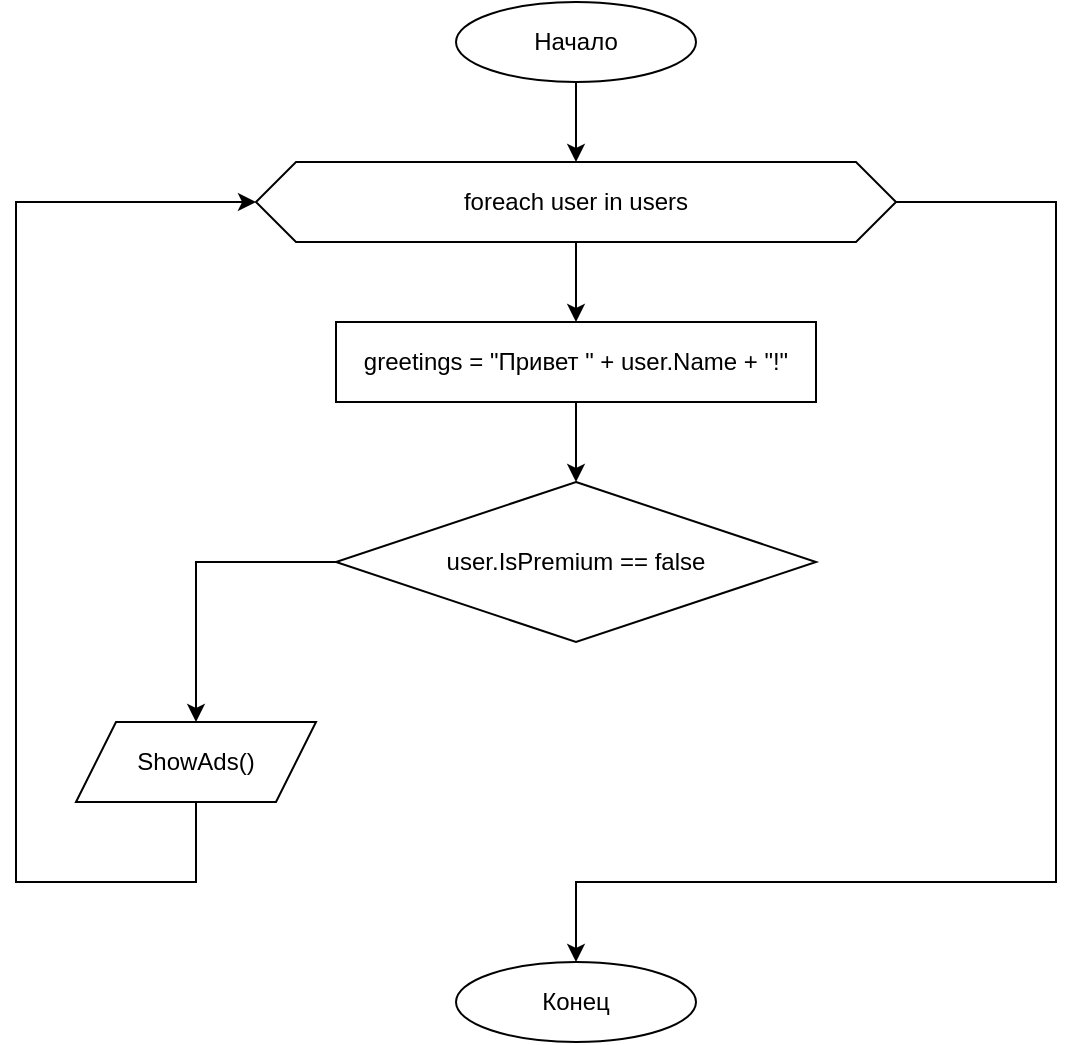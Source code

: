 <mxfile version="21.0.6" type="github">
  <diagram id="C5RBs43oDa-KdzZeNtuy" name="Page-1">
    <mxGraphModel dx="1066" dy="621" grid="1" gridSize="10" guides="1" tooltips="1" connect="1" arrows="1" fold="1" page="1" pageScale="1" pageWidth="827" pageHeight="1169" math="0" shadow="0">
      <root>
        <mxCell id="WIyWlLk6GJQsqaUBKTNV-0" />
        <mxCell id="WIyWlLk6GJQsqaUBKTNV-1" parent="WIyWlLk6GJQsqaUBKTNV-0" />
        <mxCell id="uL82fjpLGH_3wWmLR3hC-0" value="Начало" style="ellipse;whiteSpace=wrap;html=1;" vertex="1" parent="WIyWlLk6GJQsqaUBKTNV-1">
          <mxGeometry x="340" y="40" width="120" height="40" as="geometry" />
        </mxCell>
        <mxCell id="uL82fjpLGH_3wWmLR3hC-1" value="" style="endArrow=classic;html=1;rounded=0;exitX=0.5;exitY=1;exitDx=0;exitDy=0;" edge="1" parent="WIyWlLk6GJQsqaUBKTNV-1" source="uL82fjpLGH_3wWmLR3hC-0">
          <mxGeometry width="50" height="50" relative="1" as="geometry">
            <mxPoint x="400" y="100" as="sourcePoint" />
            <mxPoint x="400" y="120" as="targetPoint" />
          </mxGeometry>
        </mxCell>
        <mxCell id="uL82fjpLGH_3wWmLR3hC-2" value="foreach user in users" style="shape=hexagon;perimeter=hexagonPerimeter2;whiteSpace=wrap;html=1;fixedSize=1;" vertex="1" parent="WIyWlLk6GJQsqaUBKTNV-1">
          <mxGeometry x="240" y="120" width="320" height="40" as="geometry" />
        </mxCell>
        <mxCell id="uL82fjpLGH_3wWmLR3hC-5" value="" style="endArrow=classic;html=1;rounded=0;exitX=0.5;exitY=1;exitDx=0;exitDy=0;" edge="1" parent="WIyWlLk6GJQsqaUBKTNV-1" source="uL82fjpLGH_3wWmLR3hC-2">
          <mxGeometry width="50" height="50" relative="1" as="geometry">
            <mxPoint x="390" y="350" as="sourcePoint" />
            <mxPoint x="400" y="200" as="targetPoint" />
          </mxGeometry>
        </mxCell>
        <mxCell id="uL82fjpLGH_3wWmLR3hC-6" value="greetings =&amp;nbsp;&quot;Привет &quot; + user.Name + &quot;!&quot;" style="rounded=0;whiteSpace=wrap;html=1;" vertex="1" parent="WIyWlLk6GJQsqaUBKTNV-1">
          <mxGeometry x="280" y="200" width="240" height="40" as="geometry" />
        </mxCell>
        <mxCell id="uL82fjpLGH_3wWmLR3hC-7" value="" style="endArrow=classic;html=1;rounded=0;exitX=0.5;exitY=1;exitDx=0;exitDy=0;" edge="1" parent="WIyWlLk6GJQsqaUBKTNV-1" source="uL82fjpLGH_3wWmLR3hC-6">
          <mxGeometry width="50" height="50" relative="1" as="geometry">
            <mxPoint x="390" y="340" as="sourcePoint" />
            <mxPoint x="400" y="280" as="targetPoint" />
          </mxGeometry>
        </mxCell>
        <mxCell id="uL82fjpLGH_3wWmLR3hC-10" value="" style="edgeStyle=orthogonalEdgeStyle;rounded=0;orthogonalLoop=1;jettySize=auto;html=1;" edge="1" parent="WIyWlLk6GJQsqaUBKTNV-1" source="uL82fjpLGH_3wWmLR3hC-8" target="uL82fjpLGH_3wWmLR3hC-9">
          <mxGeometry relative="1" as="geometry" />
        </mxCell>
        <mxCell id="uL82fjpLGH_3wWmLR3hC-8" value="user.IsPremium == false" style="rhombus;whiteSpace=wrap;html=1;" vertex="1" parent="WIyWlLk6GJQsqaUBKTNV-1">
          <mxGeometry x="280" y="280" width="240" height="80" as="geometry" />
        </mxCell>
        <mxCell id="uL82fjpLGH_3wWmLR3hC-9" value="ShowAds()" style="shape=parallelogram;perimeter=parallelogramPerimeter;whiteSpace=wrap;html=1;fixedSize=1;" vertex="1" parent="WIyWlLk6GJQsqaUBKTNV-1">
          <mxGeometry x="150" y="400" width="120" height="40" as="geometry" />
        </mxCell>
        <mxCell id="uL82fjpLGH_3wWmLR3hC-11" value="" style="endArrow=classic;html=1;rounded=0;exitX=0.5;exitY=1;exitDx=0;exitDy=0;entryX=0;entryY=0.5;entryDx=0;entryDy=0;" edge="1" parent="WIyWlLk6GJQsqaUBKTNV-1" source="uL82fjpLGH_3wWmLR3hC-9" target="uL82fjpLGH_3wWmLR3hC-2">
          <mxGeometry width="50" height="50" relative="1" as="geometry">
            <mxPoint x="390" y="340" as="sourcePoint" />
            <mxPoint x="140" y="230" as="targetPoint" />
            <Array as="points">
              <mxPoint x="210" y="480" />
              <mxPoint x="120" y="480" />
              <mxPoint x="120" y="140" />
            </Array>
          </mxGeometry>
        </mxCell>
        <mxCell id="uL82fjpLGH_3wWmLR3hC-12" value="" style="endArrow=classic;html=1;rounded=0;exitX=1;exitY=0.5;exitDx=0;exitDy=0;" edge="1" parent="WIyWlLk6GJQsqaUBKTNV-1" source="uL82fjpLGH_3wWmLR3hC-2">
          <mxGeometry width="50" height="50" relative="1" as="geometry">
            <mxPoint x="580" y="270" as="sourcePoint" />
            <mxPoint x="400" y="520" as="targetPoint" />
            <Array as="points">
              <mxPoint x="640" y="140" />
              <mxPoint x="640" y="480" />
              <mxPoint x="400" y="480" />
            </Array>
          </mxGeometry>
        </mxCell>
        <mxCell id="uL82fjpLGH_3wWmLR3hC-14" value="Конец" style="ellipse;whiteSpace=wrap;html=1;" vertex="1" parent="WIyWlLk6GJQsqaUBKTNV-1">
          <mxGeometry x="340" y="520" width="120" height="40" as="geometry" />
        </mxCell>
      </root>
    </mxGraphModel>
  </diagram>
</mxfile>
